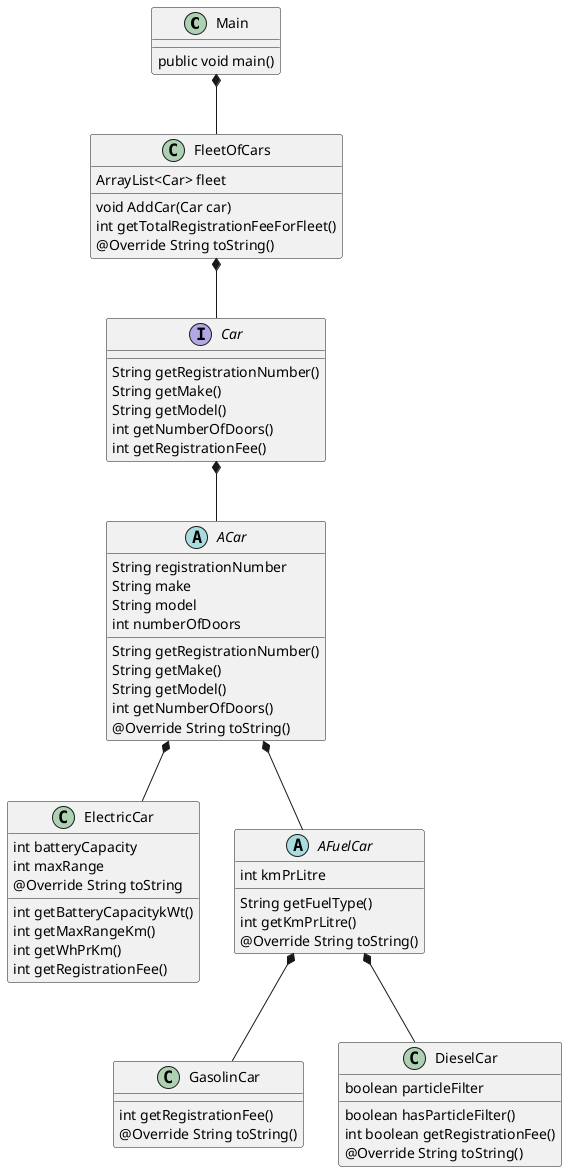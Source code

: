 @startuml
'https://plantuml.com/sequence-diagram


Class Main{
public void main()
}

Class FleetOfCars{
ArrayList<Car> fleet
void AddCar(Car car)
int getTotalRegistrationFeeForFleet()
@Override String toString()
}

Class GasolinCar{
int getRegistrationFee()
@Override String toString()
}

Class DieselCar{
boolean particleFilter
boolean hasParticleFilter()
int boolean getRegistrationFee()
@Override String toString()
}

Class ElectricCar{
int batteryCapacity
int maxRange
int getBatteryCapacitykWt()
int getMaxRangeKm()
int getWhPrKm()
int getRegistrationFee()
@Override String toString
}

Interface Car{
String getRegistrationNumber()
String getMake()
String getModel()
int getNumberOfDoors()
int getRegistrationFee()
}

Abstract ACar{
String registrationNumber
String make
String model
int numberOfDoors
String getRegistrationNumber()
String getMake()
String getModel()
int getNumberOfDoors()
@Override String toString()
}

Abstract AFuelCar{
int kmPrLitre
String getFuelType()
int getKmPrLitre()
@Override String toString()
}


Main *-- FleetOfCars
FleetOfCars *-- Car
Car *-- ACar
ACar *-- AFuelCar
ACar *-- ElectricCar
AFuelCar *-- GasolinCar
AFuelCar *-- DieselCar



@enduml